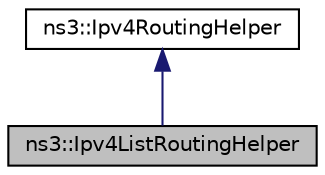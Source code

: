 digraph "ns3::Ipv4ListRoutingHelper"
{
 // LATEX_PDF_SIZE
  edge [fontname="Helvetica",fontsize="10",labelfontname="Helvetica",labelfontsize="10"];
  node [fontname="Helvetica",fontsize="10",shape=record];
  Node1 [label="ns3::Ipv4ListRoutingHelper",height=0.2,width=0.4,color="black", fillcolor="grey75", style="filled", fontcolor="black",tooltip="Helper class that adds ns3::Ipv4ListRouting objects."];
  Node2 -> Node1 [dir="back",color="midnightblue",fontsize="10",style="solid",fontname="Helvetica"];
  Node2 [label="ns3::Ipv4RoutingHelper",height=0.2,width=0.4,color="black", fillcolor="white", style="filled",URL="$classns3_1_1_ipv4_routing_helper.html",tooltip="a factory to create ns3::Ipv4RoutingProtocol objects"];
}
